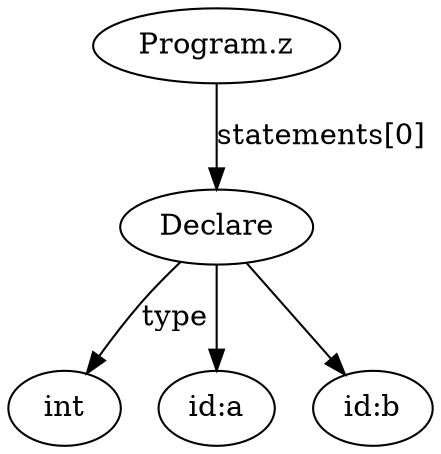 digraph {
	Node0[label="Program.z"]
	Node1[label="Declare"]
Node0->Node1[label="statements[0]"]
	Node2[label="int"]
Node1->Node2[label="type"]
	Node3[label="id:a"]
Node1->Node3[label=""]
	Node4[label="id:b"]
Node1->Node4[label=""]
}